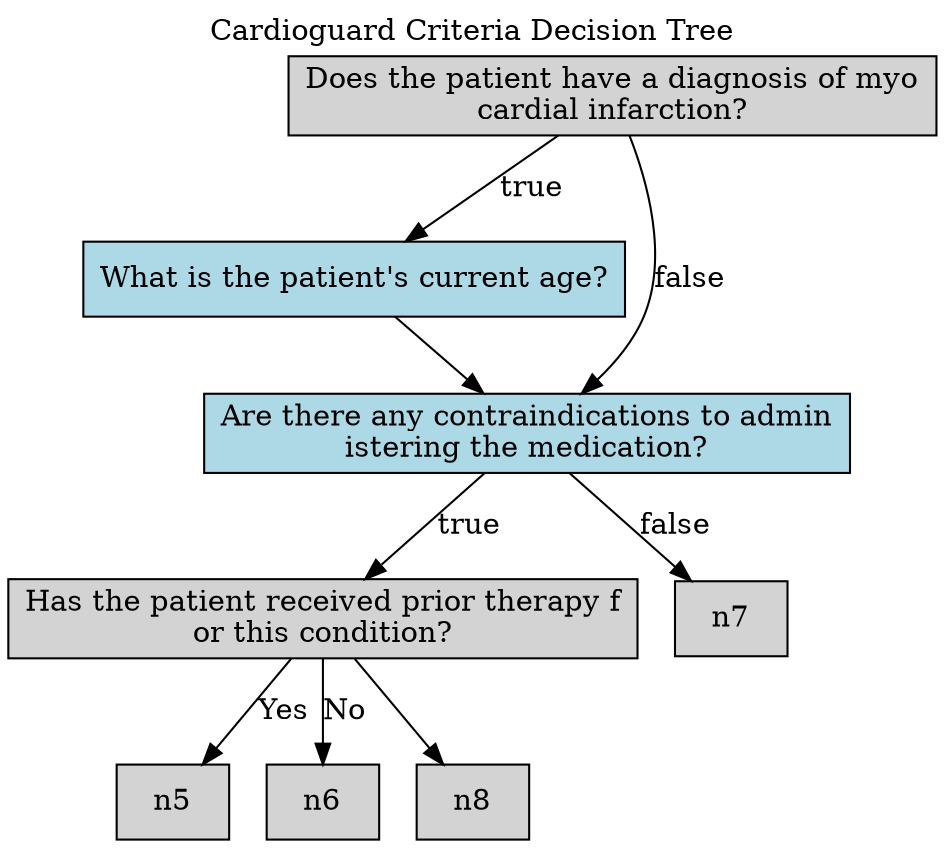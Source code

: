 digraph DecisionTree {
    rankdir=TB;
    node [shape=box, style=filled];
    labelloc="t";
    label="Cardioguard Criteria Decision Tree";

    n1 [label="Does the patient have a diagnosis of myo\ncardial infarction?", fillcolor=lightgray];
    n2 [label="What is the patient's current age?", fillcolor=lightblue];
    n3 [label="Are there any contraindications to admin\nistering the medication?", fillcolor=lightblue];
    n4 [label="Has the patient received prior therapy f\nor this condition?", fillcolor=lightgray];
    n5 [label="n5", fillcolor=lightgray];
    n6 [label="n6", fillcolor=lightgray];
    n7 [label="n7", fillcolor=lightgray];
    n8 [label="n8", fillcolor=lightgray];

    n1 -> n2 [label="true"];
    n1 -> n3 [label="false"];
    n2 -> n3;
    n3 -> n4 [label="true"];
    n3 -> n7 [label="false"];
    n4 -> n5 [label="Yes"];
    n4 -> n6 [label="No"];
    n4 -> n8;
}